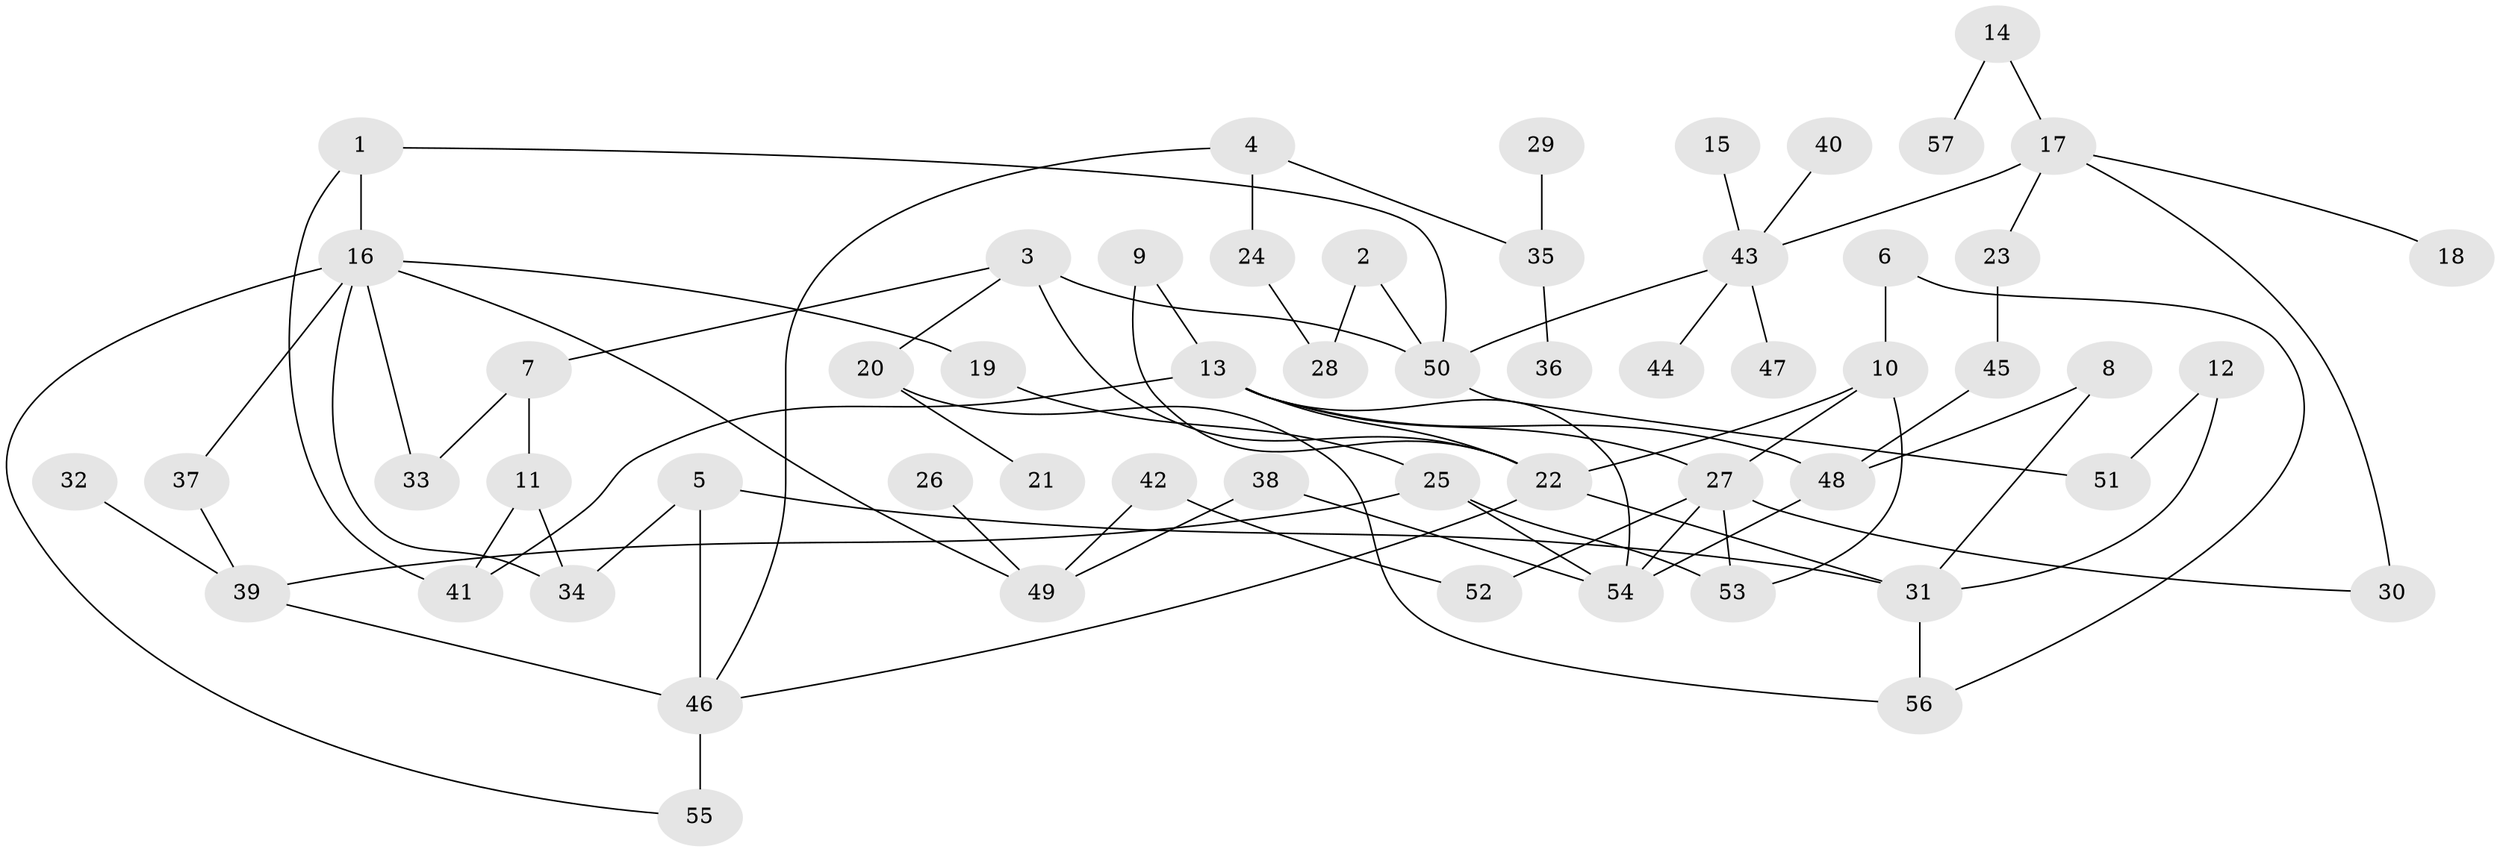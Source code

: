 // original degree distribution, {7: 0.035398230088495575, 5: 0.04424778761061947, 3: 0.13274336283185842, 8: 0.008849557522123894, 4: 0.08849557522123894, 6: 0.035398230088495575, 2: 0.336283185840708, 1: 0.3185840707964602}
// Generated by graph-tools (version 1.1) at 2025/01/03/09/25 03:01:01]
// undirected, 57 vertices, 81 edges
graph export_dot {
graph [start="1"]
  node [color=gray90,style=filled];
  1;
  2;
  3;
  4;
  5;
  6;
  7;
  8;
  9;
  10;
  11;
  12;
  13;
  14;
  15;
  16;
  17;
  18;
  19;
  20;
  21;
  22;
  23;
  24;
  25;
  26;
  27;
  28;
  29;
  30;
  31;
  32;
  33;
  34;
  35;
  36;
  37;
  38;
  39;
  40;
  41;
  42;
  43;
  44;
  45;
  46;
  47;
  48;
  49;
  50;
  51;
  52;
  53;
  54;
  55;
  56;
  57;
  1 -- 16 [weight=1.0];
  1 -- 41 [weight=1.0];
  1 -- 50 [weight=1.0];
  2 -- 28 [weight=1.0];
  2 -- 50 [weight=1.0];
  3 -- 7 [weight=1.0];
  3 -- 20 [weight=1.0];
  3 -- 22 [weight=2.0];
  3 -- 50 [weight=1.0];
  4 -- 24 [weight=1.0];
  4 -- 35 [weight=1.0];
  4 -- 46 [weight=1.0];
  5 -- 31 [weight=1.0];
  5 -- 34 [weight=1.0];
  5 -- 46 [weight=1.0];
  6 -- 10 [weight=1.0];
  6 -- 56 [weight=1.0];
  7 -- 11 [weight=1.0];
  7 -- 33 [weight=1.0];
  8 -- 31 [weight=1.0];
  8 -- 48 [weight=1.0];
  9 -- 13 [weight=1.0];
  9 -- 22 [weight=1.0];
  10 -- 22 [weight=1.0];
  10 -- 27 [weight=1.0];
  10 -- 53 [weight=1.0];
  11 -- 34 [weight=1.0];
  11 -- 41 [weight=1.0];
  12 -- 31 [weight=1.0];
  12 -- 51 [weight=1.0];
  13 -- 22 [weight=1.0];
  13 -- 27 [weight=1.0];
  13 -- 41 [weight=1.0];
  13 -- 48 [weight=1.0];
  13 -- 54 [weight=1.0];
  14 -- 17 [weight=1.0];
  14 -- 57 [weight=1.0];
  15 -- 43 [weight=1.0];
  16 -- 19 [weight=1.0];
  16 -- 33 [weight=1.0];
  16 -- 34 [weight=1.0];
  16 -- 37 [weight=1.0];
  16 -- 49 [weight=1.0];
  16 -- 55 [weight=1.0];
  17 -- 18 [weight=1.0];
  17 -- 23 [weight=1.0];
  17 -- 30 [weight=1.0];
  17 -- 43 [weight=1.0];
  19 -- 25 [weight=1.0];
  20 -- 21 [weight=1.0];
  20 -- 56 [weight=1.0];
  22 -- 31 [weight=1.0];
  22 -- 46 [weight=1.0];
  23 -- 45 [weight=2.0];
  24 -- 28 [weight=1.0];
  25 -- 39 [weight=1.0];
  25 -- 53 [weight=1.0];
  25 -- 54 [weight=1.0];
  26 -- 49 [weight=1.0];
  27 -- 30 [weight=1.0];
  27 -- 52 [weight=1.0];
  27 -- 53 [weight=1.0];
  27 -- 54 [weight=1.0];
  29 -- 35 [weight=1.0];
  31 -- 56 [weight=1.0];
  32 -- 39 [weight=1.0];
  35 -- 36 [weight=1.0];
  37 -- 39 [weight=1.0];
  38 -- 49 [weight=1.0];
  38 -- 54 [weight=1.0];
  39 -- 46 [weight=1.0];
  40 -- 43 [weight=1.0];
  42 -- 49 [weight=1.0];
  42 -- 52 [weight=1.0];
  43 -- 44 [weight=1.0];
  43 -- 47 [weight=1.0];
  43 -- 50 [weight=1.0];
  45 -- 48 [weight=1.0];
  46 -- 55 [weight=2.0];
  48 -- 54 [weight=1.0];
  50 -- 51 [weight=1.0];
}
